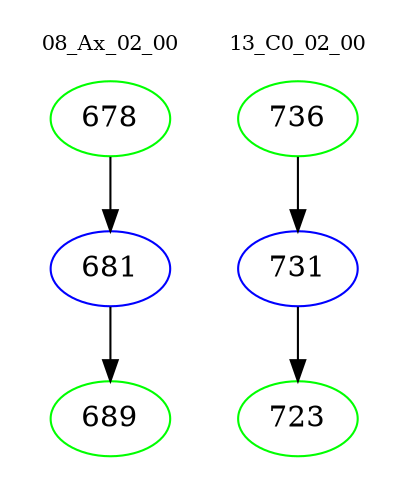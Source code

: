 digraph{
subgraph cluster_0 {
color = white
label = "08_Ax_02_00";
fontsize=10;
T0_678 [label="678", color="green"]
T0_678 -> T0_681 [color="black"]
T0_681 [label="681", color="blue"]
T0_681 -> T0_689 [color="black"]
T0_689 [label="689", color="green"]
}
subgraph cluster_1 {
color = white
label = "13_C0_02_00";
fontsize=10;
T1_736 [label="736", color="green"]
T1_736 -> T1_731 [color="black"]
T1_731 [label="731", color="blue"]
T1_731 -> T1_723 [color="black"]
T1_723 [label="723", color="green"]
}
}

